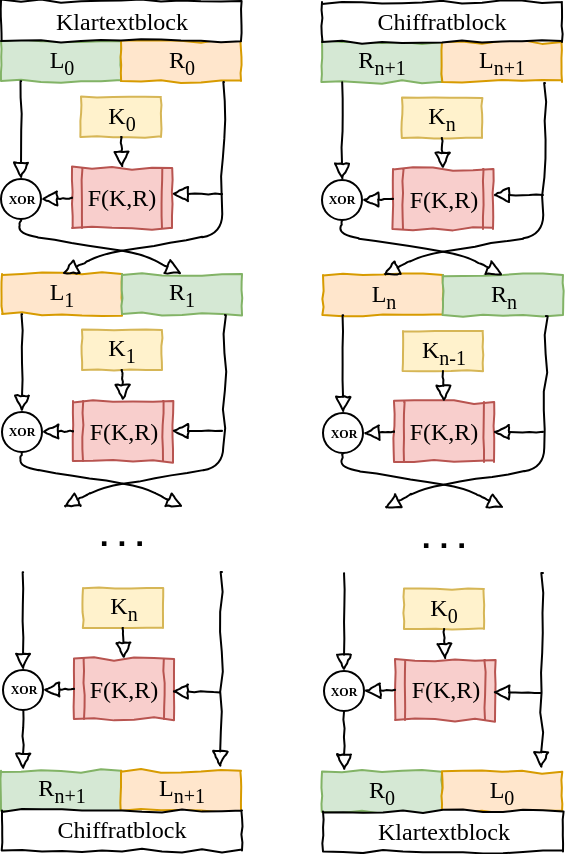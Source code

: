 <mxfile version="11.3.0" type="device" pages="1"><diagram id="tK-2HApjOKU55LRS7kek" name="Page-1"><mxGraphModel dx="486" dy="579" grid="1" gridSize="10" guides="1" tooltips="1" connect="1" arrows="1" fold="1" page="1" pageScale="1" pageWidth="827" pageHeight="1169" math="0" shadow="0"><root><mxCell id="0"/><mxCell id="1" parent="0"/><mxCell id="_WIqXH8ACgMXZHVtgh_X-2" value="L&lt;sub&gt;0&lt;/sub&gt;" style="rounded=0;whiteSpace=wrap;html=1;comic=1;fontFamily=Comic Sans MS;fillColor=#d5e8d4;strokeColor=#82b366;" parent="1" vertex="1"><mxGeometry x="79.5" y="43.5" width="60" height="20" as="geometry"/></mxCell><mxCell id="_WIqXH8ACgMXZHVtgh_X-3" value="R&lt;sub&gt;0&lt;/sub&gt;" style="rounded=0;whiteSpace=wrap;html=1;comic=1;fontFamily=Comic Sans MS;fillColor=#ffe6cc;strokeColor=#d79b00;" parent="1" vertex="1"><mxGeometry x="139.5" y="43.5" width="60" height="20" as="geometry"/></mxCell><mxCell id="_WIqXH8ACgMXZHVtgh_X-4" value="K&lt;sub&gt;0&lt;/sub&gt;" style="rounded=0;whiteSpace=wrap;html=1;comic=1;fontFamily=Comic Sans MS;fillColor=#fff2cc;strokeColor=#d6b656;" parent="1" vertex="1"><mxGeometry x="119.5" y="71.5" width="40" height="20" as="geometry"/></mxCell><mxCell id="_WIqXH8ACgMXZHVtgh_X-5" value="XOR" style="ellipse;whiteSpace=wrap;html=1;comic=1;fontFamily=Comic Sans MS;fontSize=6;fontStyle=1" parent="1" vertex="1"><mxGeometry x="79.5" y="112.5" width="20" height="20" as="geometry"/></mxCell><mxCell id="_WIqXH8ACgMXZHVtgh_X-6" value="&lt;font style=&quot;font-size: 12px;&quot;&gt;F(K,R)&lt;/font&gt;" style="shape=process;whiteSpace=wrap;html=1;backgroundOutline=1;comic=1;fontFamily=Comic Sans MS;fontSize=12;fillColor=#f8cecc;strokeColor=#b85450;" parent="1" vertex="1"><mxGeometry x="115" y="107" width="50" height="30" as="geometry"/></mxCell><mxCell id="_WIqXH8ACgMXZHVtgh_X-7" value="" style="endArrow=block;html=1;fontFamily=Comic Sans MS;fontSize=12;exitX=0.5;exitY=1;exitDx=0;exitDy=0;entryX=0.5;entryY=0;entryDx=0;entryDy=0;comic=1;endFill=0;" parent="1" source="_WIqXH8ACgMXZHVtgh_X-4" target="_WIqXH8ACgMXZHVtgh_X-6" edge="1"><mxGeometry width="50" height="50" relative="1" as="geometry"><mxPoint x="80" y="210" as="sourcePoint"/><mxPoint x="150" y="100" as="targetPoint"/></mxGeometry></mxCell><mxCell id="_WIqXH8ACgMXZHVtgh_X-8" value="" style="endArrow=block;html=1;fontFamily=Comic Sans MS;fontSize=12;exitX=0.168;exitY=1.004;exitDx=0;exitDy=0;entryX=0.5;entryY=0;entryDx=0;entryDy=0;comic=1;endFill=0;exitPerimeter=0;" parent="1" target="_WIqXH8ACgMXZHVtgh_X-5" edge="1" source="_WIqXH8ACgMXZHVtgh_X-2"><mxGeometry width="50" height="50" relative="1" as="geometry"><mxPoint x="90" y="60" as="sourcePoint"/><mxPoint x="145.0" y="120" as="targetPoint"/></mxGeometry></mxCell><mxCell id="_WIqXH8ACgMXZHVtgh_X-9" value="" style="endArrow=block;html=1;fontFamily=Comic Sans MS;fontSize=12;exitX=0;exitY=0.5;exitDx=0;exitDy=0;entryX=1;entryY=0.5;entryDx=0;entryDy=0;comic=1;endFill=0;" parent="1" source="_WIqXH8ACgMXZHVtgh_X-6" target="_WIqXH8ACgMXZHVtgh_X-5" edge="1"><mxGeometry width="50" height="50" relative="1" as="geometry"><mxPoint x="160.0" y="107" as="sourcePoint"/><mxPoint x="160.0" y="127" as="targetPoint"/></mxGeometry></mxCell><mxCell id="JIH44mc3897YxsnAydP_-24" value="L&lt;sub&gt;1&lt;/sub&gt;" style="rounded=0;whiteSpace=wrap;html=1;comic=1;fontFamily=Comic Sans MS;fillColor=#ffe6cc;strokeColor=#d79b00;" vertex="1" parent="1"><mxGeometry x="80" y="160" width="60" height="20" as="geometry"/></mxCell><mxCell id="JIH44mc3897YxsnAydP_-25" value="R&lt;sub&gt;1&lt;/sub&gt;" style="rounded=0;whiteSpace=wrap;html=1;comic=1;fontFamily=Comic Sans MS;fillColor=#d5e8d4;strokeColor=#82b366;" vertex="1" parent="1"><mxGeometry x="140" y="160" width="60" height="20" as="geometry"/></mxCell><mxCell id="JIH44mc3897YxsnAydP_-26" value="K&lt;sub&gt;1&lt;/sub&gt;" style="rounded=0;whiteSpace=wrap;html=1;comic=1;fontFamily=Comic Sans MS;fillColor=#fff2cc;strokeColor=#d6b656;" vertex="1" parent="1"><mxGeometry x="120" y="188" width="40" height="20" as="geometry"/></mxCell><mxCell id="JIH44mc3897YxsnAydP_-27" value="XOR" style="ellipse;whiteSpace=wrap;html=1;comic=1;fontFamily=Comic Sans MS;fontSize=6;fontStyle=1" vertex="1" parent="1"><mxGeometry x="80" y="229" width="20" height="20" as="geometry"/></mxCell><mxCell id="JIH44mc3897YxsnAydP_-28" value="&lt;font style=&quot;font-size: 12px;&quot;&gt;F(K,R)&lt;/font&gt;" style="shape=process;whiteSpace=wrap;html=1;backgroundOutline=1;comic=1;fontFamily=Comic Sans MS;fontSize=12;fillColor=#f8cecc;strokeColor=#b85450;" vertex="1" parent="1"><mxGeometry x="115.5" y="223.5" width="50" height="30" as="geometry"/></mxCell><mxCell id="JIH44mc3897YxsnAydP_-29" value="" style="endArrow=block;html=1;fontFamily=Comic Sans MS;fontSize=12;exitX=0.5;exitY=1;exitDx=0;exitDy=0;entryX=0.5;entryY=0;entryDx=0;entryDy=0;comic=1;endFill=0;" edge="1" parent="1" source="JIH44mc3897YxsnAydP_-26" target="JIH44mc3897YxsnAydP_-28"><mxGeometry width="50" height="50" relative="1" as="geometry"><mxPoint x="80.5" y="326.5" as="sourcePoint"/><mxPoint x="150.5" y="216.5" as="targetPoint"/></mxGeometry></mxCell><mxCell id="JIH44mc3897YxsnAydP_-30" value="" style="endArrow=block;html=1;fontFamily=Comic Sans MS;fontSize=12;exitX=0.168;exitY=1.004;exitDx=0;exitDy=0;entryX=0.5;entryY=0;entryDx=0;entryDy=0;comic=1;endFill=0;exitPerimeter=0;" edge="1" parent="1" source="JIH44mc3897YxsnAydP_-24" target="JIH44mc3897YxsnAydP_-27"><mxGeometry width="50" height="50" relative="1" as="geometry"><mxPoint x="90.5" y="176.5" as="sourcePoint"/><mxPoint x="145.5" y="236.5" as="targetPoint"/></mxGeometry></mxCell><mxCell id="JIH44mc3897YxsnAydP_-31" value="" style="endArrow=block;html=1;fontFamily=Comic Sans MS;fontSize=12;exitX=0;exitY=0.5;exitDx=0;exitDy=0;entryX=1;entryY=0.5;entryDx=0;entryDy=0;comic=1;endFill=0;" edge="1" parent="1" source="JIH44mc3897YxsnAydP_-28" target="JIH44mc3897YxsnAydP_-27"><mxGeometry width="50" height="50" relative="1" as="geometry"><mxPoint x="160.5" y="223.5" as="sourcePoint"/><mxPoint x="160.5" y="243.5" as="targetPoint"/></mxGeometry></mxCell><mxCell id="JIH44mc3897YxsnAydP_-32" value="" style="endArrow=block;html=1;fontFamily=Comic Sans MS;fontSize=12;exitX=0.858;exitY=1.028;exitDx=0;exitDy=0;comic=1;endFill=0;exitPerimeter=0;" edge="1" parent="1" source="JIH44mc3897YxsnAydP_-25"><mxGeometry width="50" height="50" relative="1" as="geometry"><mxPoint x="191.32" y="176.5" as="sourcePoint"/><mxPoint x="110.5" y="276.5" as="targetPoint"/><Array as="points"><mxPoint x="190.5" y="256.5"/><mxPoint x="130.5" y="266.5"/></Array></mxGeometry></mxCell><mxCell id="JIH44mc3897YxsnAydP_-33" value="" style="endArrow=block;html=1;fontFamily=Comic Sans MS;fontSize=12;exitX=0.5;exitY=1;exitDx=0;exitDy=0;comic=1;endFill=0;" edge="1" parent="1" source="JIH44mc3897YxsnAydP_-27"><mxGeometry width="50" height="50" relative="1" as="geometry"><mxPoint x="89.82" y="252" as="sourcePoint"/><mxPoint x="170.5" y="276.5" as="targetPoint"/><Array as="points"><mxPoint x="88.5" y="256.5"/><mxPoint x="150.5" y="266.5"/></Array></mxGeometry></mxCell><mxCell id="_WIqXH8ACgMXZHVtgh_X-10" value="" style="endArrow=block;html=1;fontFamily=Comic Sans MS;fontSize=12;exitX=0.858;exitY=1.028;exitDx=0;exitDy=0;comic=1;endFill=0;exitPerimeter=0;" parent="1" edge="1" source="_WIqXH8ACgMXZHVtgh_X-3"><mxGeometry width="50" height="50" relative="1" as="geometry"><mxPoint x="190.82" y="60" as="sourcePoint"/><mxPoint x="110" y="160" as="targetPoint"/><Array as="points"><mxPoint x="190" y="140"/><mxPoint x="130" y="150"/></Array></mxGeometry></mxCell><mxCell id="JIH44mc3897YxsnAydP_-1" value="" style="endArrow=block;html=1;fontFamily=Comic Sans MS;fontSize=12;exitX=0.5;exitY=1;exitDx=0;exitDy=0;comic=1;endFill=0;" edge="1" parent="1" source="_WIqXH8ACgMXZHVtgh_X-5"><mxGeometry width="50" height="50" relative="1" as="geometry"><mxPoint x="89.32" y="135.5" as="sourcePoint"/><mxPoint x="170" y="160" as="targetPoint"/><Array as="points"><mxPoint x="88" y="140"/><mxPoint x="150" y="150"/></Array></mxGeometry></mxCell><mxCell id="JIH44mc3897YxsnAydP_-36" value="K&lt;sub&gt;n&lt;/sub&gt;" style="rounded=0;whiteSpace=wrap;html=1;comic=1;fontFamily=Comic Sans MS;fillColor=#fff2cc;strokeColor=#d6b656;" vertex="1" parent="1"><mxGeometry x="120.5" y="317" width="40" height="20" as="geometry"/></mxCell><mxCell id="JIH44mc3897YxsnAydP_-37" value="XOR" style="ellipse;whiteSpace=wrap;html=1;comic=1;fontFamily=Comic Sans MS;fontSize=6;fontStyle=1" vertex="1" parent="1"><mxGeometry x="80.5" y="358" width="20" height="20" as="geometry"/></mxCell><mxCell id="JIH44mc3897YxsnAydP_-38" value="&lt;font style=&quot;font-size: 12px;&quot;&gt;F(K,R)&lt;/font&gt;" style="shape=process;whiteSpace=wrap;html=1;backgroundOutline=1;comic=1;fontFamily=Comic Sans MS;fontSize=12;fillColor=#f8cecc;strokeColor=#b85450;" vertex="1" parent="1"><mxGeometry x="116" y="352.5" width="50" height="30" as="geometry"/></mxCell><mxCell id="JIH44mc3897YxsnAydP_-39" value="" style="endArrow=block;html=1;fontFamily=Comic Sans MS;fontSize=12;exitX=0.5;exitY=1;exitDx=0;exitDy=0;entryX=0.5;entryY=0;entryDx=0;entryDy=0;comic=1;endFill=0;" edge="1" parent="1" source="JIH44mc3897YxsnAydP_-36" target="JIH44mc3897YxsnAydP_-38"><mxGeometry width="50" height="50" relative="1" as="geometry"><mxPoint x="81" y="455.5" as="sourcePoint"/><mxPoint x="151" y="345.5" as="targetPoint"/></mxGeometry></mxCell><mxCell id="JIH44mc3897YxsnAydP_-40" value="" style="endArrow=block;html=1;fontFamily=Comic Sans MS;fontSize=12;exitX=0.168;exitY=1.004;exitDx=0;exitDy=0;entryX=0.5;entryY=0;entryDx=0;entryDy=0;comic=1;endFill=0;exitPerimeter=0;" edge="1" parent="1" target="JIH44mc3897YxsnAydP_-37"><mxGeometry width="50" height="50" relative="1" as="geometry"><mxPoint x="90.58" y="309.08" as="sourcePoint"/><mxPoint x="146.0" y="365.5" as="targetPoint"/></mxGeometry></mxCell><mxCell id="JIH44mc3897YxsnAydP_-41" value="" style="endArrow=block;html=1;fontFamily=Comic Sans MS;fontSize=12;exitX=0;exitY=0.5;exitDx=0;exitDy=0;entryX=1;entryY=0.5;entryDx=0;entryDy=0;comic=1;endFill=0;" edge="1" parent="1" source="JIH44mc3897YxsnAydP_-38" target="JIH44mc3897YxsnAydP_-37"><mxGeometry width="50" height="50" relative="1" as="geometry"><mxPoint x="161.0" y="352.5" as="sourcePoint"/><mxPoint x="161.0" y="372.5" as="targetPoint"/></mxGeometry></mxCell><mxCell id="JIH44mc3897YxsnAydP_-42" value="" style="endArrow=block;html=1;fontFamily=Comic Sans MS;fontSize=12;comic=1;endFill=0;entryX=0.825;entryY=-0.08;entryDx=0;entryDy=0;entryPerimeter=0;" edge="1" parent="1" target="JIH44mc3897YxsnAydP_-45"><mxGeometry width="50" height="50" relative="1" as="geometry"><mxPoint x="190" y="309" as="sourcePoint"/><mxPoint x="111" y="405.5" as="targetPoint"/></mxGeometry></mxCell><mxCell id="JIH44mc3897YxsnAydP_-43" value="" style="endArrow=block;html=1;fontFamily=Comic Sans MS;fontSize=12;exitX=0.5;exitY=1;exitDx=0;exitDy=0;comic=1;endFill=0;entryX=0.184;entryY=-0.025;entryDx=0;entryDy=0;entryPerimeter=0;" edge="1" parent="1" source="JIH44mc3897YxsnAydP_-37" target="JIH44mc3897YxsnAydP_-44"><mxGeometry width="50" height="50" relative="1" as="geometry"><mxPoint x="90.32" y="381" as="sourcePoint"/><mxPoint x="171" y="405.5" as="targetPoint"/></mxGeometry></mxCell><mxCell id="JIH44mc3897YxsnAydP_-44" value="R&lt;sub&gt;n+1&lt;/sub&gt;" style="rounded=0;whiteSpace=wrap;html=1;comic=1;fontFamily=Comic Sans MS;fillColor=#d5e8d4;strokeColor=#82b366;" vertex="1" parent="1"><mxGeometry x="79.5" y="408.429" width="60" height="20" as="geometry"/></mxCell><mxCell id="JIH44mc3897YxsnAydP_-45" value="L&lt;sub&gt;n+1&lt;/sub&gt;" style="rounded=0;whiteSpace=wrap;html=1;comic=1;fontFamily=Comic Sans MS;fillColor=#ffe6cc;strokeColor=#d79b00;" vertex="1" parent="1"><mxGeometry x="139.5" y="408.429" width="60" height="20" as="geometry"/></mxCell><mxCell id="JIH44mc3897YxsnAydP_-46" value="Chiffratblock" style="rounded=0;whiteSpace=wrap;html=1;comic=1;fontFamily=Comic Sans MS;" vertex="1" parent="1"><mxGeometry x="80" y="428.243" width="120" height="20" as="geometry"/></mxCell><mxCell id="JIH44mc3897YxsnAydP_-47" value="" style="endArrow=block;html=1;fontFamily=Comic Sans MS;fontSize=12;entryX=0.997;entryY=0.431;entryDx=0;entryDy=0;comic=1;endFill=0;entryPerimeter=0;" edge="1" parent="1" target="_WIqXH8ACgMXZHVtgh_X-6"><mxGeometry width="50" height="50" relative="1" as="geometry"><mxPoint x="190" y="120" as="sourcePoint"/><mxPoint x="170" y="120.5" as="targetPoint"/></mxGeometry></mxCell><mxCell id="JIH44mc3897YxsnAydP_-48" value="" style="endArrow=block;html=1;fontFamily=Comic Sans MS;fontSize=12;entryX=0.997;entryY=0.431;entryDx=0;entryDy=0;comic=1;endFill=0;entryPerimeter=0;" edge="1" parent="1"><mxGeometry width="50" height="50" relative="1" as="geometry"><mxPoint x="190" y="238.5" as="sourcePoint"/><mxPoint x="164.85" y="238.43" as="targetPoint"/></mxGeometry></mxCell><mxCell id="JIH44mc3897YxsnAydP_-49" value="" style="endArrow=block;html=1;fontFamily=Comic Sans MS;fontSize=12;entryX=0.997;entryY=0.431;entryDx=0;entryDy=0;comic=1;endFill=0;entryPerimeter=0;" edge="1" parent="1"><mxGeometry width="50" height="50" relative="1" as="geometry"><mxPoint x="189" y="369" as="sourcePoint"/><mxPoint x="164.85" y="368.652" as="targetPoint"/></mxGeometry></mxCell><mxCell id="_WIqXH8ACgMXZHVtgh_X-1" value="Klartextblock" style="rounded=0;whiteSpace=wrap;html=1;comic=1;fontFamily=Comic Sans MS;" parent="1" vertex="1"><mxGeometry x="79.5" y="23.5" width="120" height="20" as="geometry"/></mxCell><mxCell id="JIH44mc3897YxsnAydP_-50" value="&lt;font style=&quot;font-size: 16px&quot;&gt;&lt;b&gt;. . .&lt;/b&gt;&lt;/font&gt;" style="text;html=1;strokeColor=none;fillColor=none;align=center;verticalAlign=middle;whiteSpace=wrap;rounded=0;" vertex="1" parent="1"><mxGeometry x="120" y="280" width="40" height="20" as="geometry"/></mxCell><mxCell id="JIH44mc3897YxsnAydP_-51" value="R&lt;sub&gt;n+1&lt;/sub&gt;" style="rounded=0;whiteSpace=wrap;html=1;comic=1;fontFamily=Comic Sans MS;fillColor=#d5e8d4;strokeColor=#82b366;" vertex="1" parent="1"><mxGeometry x="240" y="44" width="60" height="20" as="geometry"/></mxCell><mxCell id="JIH44mc3897YxsnAydP_-52" value="L&lt;sub&gt;n+1&lt;/sub&gt;" style="rounded=0;whiteSpace=wrap;html=1;comic=1;fontFamily=Comic Sans MS;fillColor=#ffe6cc;strokeColor=#d79b00;" vertex="1" parent="1"><mxGeometry x="300" y="44" width="60" height="20" as="geometry"/></mxCell><mxCell id="JIH44mc3897YxsnAydP_-53" value="K&lt;sub&gt;n&lt;/sub&gt;" style="rounded=0;whiteSpace=wrap;html=1;comic=1;fontFamily=Comic Sans MS;fillColor=#fff2cc;strokeColor=#d6b656;" vertex="1" parent="1"><mxGeometry x="280" y="72" width="40" height="20" as="geometry"/></mxCell><mxCell id="JIH44mc3897YxsnAydP_-54" value="XOR" style="ellipse;whiteSpace=wrap;html=1;comic=1;fontFamily=Comic Sans MS;fontSize=6;fontStyle=1" vertex="1" parent="1"><mxGeometry x="240" y="113" width="20" height="20" as="geometry"/></mxCell><mxCell id="JIH44mc3897YxsnAydP_-55" value="&lt;font style=&quot;font-size: 12px;&quot;&gt;F(K,R)&lt;/font&gt;" style="shape=process;whiteSpace=wrap;html=1;backgroundOutline=1;comic=1;fontFamily=Comic Sans MS;fontSize=12;fillColor=#f8cecc;strokeColor=#b85450;" vertex="1" parent="1"><mxGeometry x="275.5" y="107.5" width="50" height="30" as="geometry"/></mxCell><mxCell id="JIH44mc3897YxsnAydP_-56" value="" style="endArrow=block;html=1;fontFamily=Comic Sans MS;fontSize=12;exitX=0.5;exitY=1;exitDx=0;exitDy=0;entryX=0.5;entryY=0;entryDx=0;entryDy=0;comic=1;endFill=0;" edge="1" parent="1" source="JIH44mc3897YxsnAydP_-53" target="JIH44mc3897YxsnAydP_-55"><mxGeometry width="50" height="50" relative="1" as="geometry"><mxPoint x="240.5" y="210.5" as="sourcePoint"/><mxPoint x="310.5" y="100.5" as="targetPoint"/></mxGeometry></mxCell><mxCell id="JIH44mc3897YxsnAydP_-57" value="" style="endArrow=block;html=1;fontFamily=Comic Sans MS;fontSize=12;exitX=0.168;exitY=1.004;exitDx=0;exitDy=0;entryX=0.5;entryY=0;entryDx=0;entryDy=0;comic=1;endFill=0;exitPerimeter=0;" edge="1" parent="1" source="JIH44mc3897YxsnAydP_-51" target="JIH44mc3897YxsnAydP_-54"><mxGeometry width="50" height="50" relative="1" as="geometry"><mxPoint x="250.5" y="60.5" as="sourcePoint"/><mxPoint x="305.5" y="120.5" as="targetPoint"/></mxGeometry></mxCell><mxCell id="JIH44mc3897YxsnAydP_-58" value="" style="endArrow=block;html=1;fontFamily=Comic Sans MS;fontSize=12;exitX=0;exitY=0.5;exitDx=0;exitDy=0;entryX=1;entryY=0.5;entryDx=0;entryDy=0;comic=1;endFill=0;" edge="1" parent="1" source="JIH44mc3897YxsnAydP_-55" target="JIH44mc3897YxsnAydP_-54"><mxGeometry width="50" height="50" relative="1" as="geometry"><mxPoint x="320.5" y="107.5" as="sourcePoint"/><mxPoint x="320.5" y="127.5" as="targetPoint"/></mxGeometry></mxCell><mxCell id="JIH44mc3897YxsnAydP_-59" value="L&lt;sub&gt;n&lt;/sub&gt;" style="rounded=0;whiteSpace=wrap;html=1;comic=1;fontFamily=Comic Sans MS;fillColor=#ffe6cc;strokeColor=#d79b00;" vertex="1" parent="1"><mxGeometry x="240.5" y="160.5" width="60" height="20" as="geometry"/></mxCell><mxCell id="JIH44mc3897YxsnAydP_-60" value="R&lt;sub&gt;n&lt;/sub&gt;" style="rounded=0;whiteSpace=wrap;html=1;comic=1;fontFamily=Comic Sans MS;fillColor=#d5e8d4;strokeColor=#82b366;" vertex="1" parent="1"><mxGeometry x="300.5" y="160.5" width="60" height="20" as="geometry"/></mxCell><mxCell id="JIH44mc3897YxsnAydP_-61" value="K&lt;sub&gt;n-1&lt;/sub&gt;" style="rounded=0;whiteSpace=wrap;html=1;comic=1;fontFamily=Comic Sans MS;fillColor=#fff2cc;strokeColor=#d6b656;" vertex="1" parent="1"><mxGeometry x="280.5" y="188.5" width="40" height="20" as="geometry"/></mxCell><mxCell id="JIH44mc3897YxsnAydP_-62" value="XOR" style="ellipse;whiteSpace=wrap;html=1;comic=1;fontFamily=Comic Sans MS;fontSize=6;fontStyle=1" vertex="1" parent="1"><mxGeometry x="240.5" y="229.5" width="20" height="20" as="geometry"/></mxCell><mxCell id="JIH44mc3897YxsnAydP_-63" value="&lt;font style=&quot;font-size: 12px;&quot;&gt;F(K,R)&lt;/font&gt;" style="shape=process;whiteSpace=wrap;html=1;backgroundOutline=1;comic=1;fontFamily=Comic Sans MS;fontSize=12;fillColor=#f8cecc;strokeColor=#b85450;" vertex="1" parent="1"><mxGeometry x="276" y="224" width="50" height="30" as="geometry"/></mxCell><mxCell id="JIH44mc3897YxsnAydP_-64" value="" style="endArrow=block;html=1;fontFamily=Comic Sans MS;fontSize=12;exitX=0.5;exitY=1;exitDx=0;exitDy=0;entryX=0.5;entryY=0;entryDx=0;entryDy=0;comic=1;endFill=0;" edge="1" parent="1" source="JIH44mc3897YxsnAydP_-61" target="JIH44mc3897YxsnAydP_-63"><mxGeometry width="50" height="50" relative="1" as="geometry"><mxPoint x="241" y="327" as="sourcePoint"/><mxPoint x="311" y="217" as="targetPoint"/></mxGeometry></mxCell><mxCell id="JIH44mc3897YxsnAydP_-65" value="" style="endArrow=block;html=1;fontFamily=Comic Sans MS;fontSize=12;exitX=0.168;exitY=1.004;exitDx=0;exitDy=0;entryX=0.5;entryY=0;entryDx=0;entryDy=0;comic=1;endFill=0;exitPerimeter=0;" edge="1" parent="1" source="JIH44mc3897YxsnAydP_-59" target="JIH44mc3897YxsnAydP_-62"><mxGeometry width="50" height="50" relative="1" as="geometry"><mxPoint x="251" y="177" as="sourcePoint"/><mxPoint x="306.0" y="237" as="targetPoint"/></mxGeometry></mxCell><mxCell id="JIH44mc3897YxsnAydP_-66" value="" style="endArrow=block;html=1;fontFamily=Comic Sans MS;fontSize=12;exitX=0;exitY=0.5;exitDx=0;exitDy=0;entryX=1;entryY=0.5;entryDx=0;entryDy=0;comic=1;endFill=0;" edge="1" parent="1" source="JIH44mc3897YxsnAydP_-63" target="JIH44mc3897YxsnAydP_-62"><mxGeometry width="50" height="50" relative="1" as="geometry"><mxPoint x="321.0" y="224" as="sourcePoint"/><mxPoint x="321.0" y="244" as="targetPoint"/></mxGeometry></mxCell><mxCell id="JIH44mc3897YxsnAydP_-67" value="" style="endArrow=block;html=1;fontFamily=Comic Sans MS;fontSize=12;exitX=0.858;exitY=1.028;exitDx=0;exitDy=0;comic=1;endFill=0;exitPerimeter=0;" edge="1" parent="1" source="JIH44mc3897YxsnAydP_-60"><mxGeometry width="50" height="50" relative="1" as="geometry"><mxPoint x="351.82" y="177" as="sourcePoint"/><mxPoint x="271" y="277" as="targetPoint"/><Array as="points"><mxPoint x="351" y="257"/><mxPoint x="291" y="267"/></Array></mxGeometry></mxCell><mxCell id="JIH44mc3897YxsnAydP_-68" value="" style="endArrow=block;html=1;fontFamily=Comic Sans MS;fontSize=12;exitX=0.5;exitY=1;exitDx=0;exitDy=0;comic=1;endFill=0;" edge="1" parent="1" source="JIH44mc3897YxsnAydP_-62"><mxGeometry width="50" height="50" relative="1" as="geometry"><mxPoint x="250.32" y="252.5" as="sourcePoint"/><mxPoint x="331" y="277" as="targetPoint"/><Array as="points"><mxPoint x="249" y="257"/><mxPoint x="311" y="267"/></Array></mxGeometry></mxCell><mxCell id="JIH44mc3897YxsnAydP_-69" value="" style="endArrow=block;html=1;fontFamily=Comic Sans MS;fontSize=12;exitX=0.858;exitY=1.028;exitDx=0;exitDy=0;comic=1;endFill=0;exitPerimeter=0;" edge="1" parent="1" source="JIH44mc3897YxsnAydP_-52"><mxGeometry width="50" height="50" relative="1" as="geometry"><mxPoint x="351.32" y="60.5" as="sourcePoint"/><mxPoint x="270.5" y="160.5" as="targetPoint"/><Array as="points"><mxPoint x="350.5" y="140.5"/><mxPoint x="290.5" y="150.5"/></Array></mxGeometry></mxCell><mxCell id="JIH44mc3897YxsnAydP_-70" value="" style="endArrow=block;html=1;fontFamily=Comic Sans MS;fontSize=12;exitX=0.5;exitY=1;exitDx=0;exitDy=0;comic=1;endFill=0;" edge="1" parent="1" source="JIH44mc3897YxsnAydP_-54"><mxGeometry width="50" height="50" relative="1" as="geometry"><mxPoint x="249.82" y="136" as="sourcePoint"/><mxPoint x="330.5" y="160.5" as="targetPoint"/><Array as="points"><mxPoint x="248.5" y="140.5"/><mxPoint x="310.5" y="150.5"/></Array></mxGeometry></mxCell><mxCell id="JIH44mc3897YxsnAydP_-71" value="K&lt;sub&gt;0&lt;/sub&gt;" style="rounded=0;whiteSpace=wrap;html=1;comic=1;fontFamily=Comic Sans MS;fillColor=#fff2cc;strokeColor=#d6b656;" vertex="1" parent="1"><mxGeometry x="281" y="317.5" width="40" height="20" as="geometry"/></mxCell><mxCell id="JIH44mc3897YxsnAydP_-72" value="XOR" style="ellipse;whiteSpace=wrap;html=1;comic=1;fontFamily=Comic Sans MS;fontSize=6;fontStyle=1" vertex="1" parent="1"><mxGeometry x="241" y="358.5" width="20" height="20" as="geometry"/></mxCell><mxCell id="JIH44mc3897YxsnAydP_-73" value="&lt;font style=&quot;font-size: 12px;&quot;&gt;F(K,R)&lt;/font&gt;" style="shape=process;whiteSpace=wrap;html=1;backgroundOutline=1;comic=1;fontFamily=Comic Sans MS;fontSize=12;fillColor=#f8cecc;strokeColor=#b85450;" vertex="1" parent="1"><mxGeometry x="276.5" y="353" width="50" height="30" as="geometry"/></mxCell><mxCell id="JIH44mc3897YxsnAydP_-74" value="" style="endArrow=block;html=1;fontFamily=Comic Sans MS;fontSize=12;exitX=0.5;exitY=1;exitDx=0;exitDy=0;entryX=0.5;entryY=0;entryDx=0;entryDy=0;comic=1;endFill=0;" edge="1" parent="1" source="JIH44mc3897YxsnAydP_-71" target="JIH44mc3897YxsnAydP_-73"><mxGeometry width="50" height="50" relative="1" as="geometry"><mxPoint x="241.5" y="456" as="sourcePoint"/><mxPoint x="311.5" y="346" as="targetPoint"/></mxGeometry></mxCell><mxCell id="JIH44mc3897YxsnAydP_-75" value="" style="endArrow=block;html=1;fontFamily=Comic Sans MS;fontSize=12;exitX=0.168;exitY=1.004;exitDx=0;exitDy=0;entryX=0.5;entryY=0;entryDx=0;entryDy=0;comic=1;endFill=0;exitPerimeter=0;" edge="1" parent="1" target="JIH44mc3897YxsnAydP_-72"><mxGeometry width="50" height="50" relative="1" as="geometry"><mxPoint x="251.08" y="309.58" as="sourcePoint"/><mxPoint x="306.5" y="366" as="targetPoint"/></mxGeometry></mxCell><mxCell id="JIH44mc3897YxsnAydP_-76" value="" style="endArrow=block;html=1;fontFamily=Comic Sans MS;fontSize=12;exitX=0;exitY=0.5;exitDx=0;exitDy=0;entryX=1;entryY=0.5;entryDx=0;entryDy=0;comic=1;endFill=0;" edge="1" parent="1" source="JIH44mc3897YxsnAydP_-73" target="JIH44mc3897YxsnAydP_-72"><mxGeometry width="50" height="50" relative="1" as="geometry"><mxPoint x="321.5" y="353" as="sourcePoint"/><mxPoint x="321.5" y="373" as="targetPoint"/></mxGeometry></mxCell><mxCell id="JIH44mc3897YxsnAydP_-77" value="" style="endArrow=block;html=1;fontFamily=Comic Sans MS;fontSize=12;comic=1;endFill=0;entryX=0.825;entryY=-0.08;entryDx=0;entryDy=0;entryPerimeter=0;" edge="1" parent="1" target="JIH44mc3897YxsnAydP_-80"><mxGeometry width="50" height="50" relative="1" as="geometry"><mxPoint x="350.5" y="309.5" as="sourcePoint"/><mxPoint x="271.5" y="406" as="targetPoint"/></mxGeometry></mxCell><mxCell id="JIH44mc3897YxsnAydP_-78" value="" style="endArrow=block;html=1;fontFamily=Comic Sans MS;fontSize=12;exitX=0.5;exitY=1;exitDx=0;exitDy=0;comic=1;endFill=0;entryX=0.184;entryY=-0.025;entryDx=0;entryDy=0;entryPerimeter=0;" edge="1" parent="1" source="JIH44mc3897YxsnAydP_-72" target="JIH44mc3897YxsnAydP_-79"><mxGeometry width="50" height="50" relative="1" as="geometry"><mxPoint x="250.82" y="381.5" as="sourcePoint"/><mxPoint x="331.5" y="406" as="targetPoint"/></mxGeometry></mxCell><mxCell id="JIH44mc3897YxsnAydP_-79" value="R&lt;sub&gt;0&lt;/sub&gt;" style="rounded=0;whiteSpace=wrap;html=1;comic=1;fontFamily=Comic Sans MS;fillColor=#d5e8d4;strokeColor=#82b366;" vertex="1" parent="1"><mxGeometry x="240" y="408.929" width="60" height="20" as="geometry"/></mxCell><mxCell id="JIH44mc3897YxsnAydP_-80" value="L&lt;sub&gt;0&lt;/sub&gt;" style="rounded=0;whiteSpace=wrap;html=1;comic=1;fontFamily=Comic Sans MS;fillColor=#ffe6cc;strokeColor=#d79b00;" vertex="1" parent="1"><mxGeometry x="300" y="408.929" width="60" height="20" as="geometry"/></mxCell><mxCell id="JIH44mc3897YxsnAydP_-81" value="Klartextblock" style="rounded=0;whiteSpace=wrap;html=1;comic=1;fontFamily=Comic Sans MS;" vertex="1" parent="1"><mxGeometry x="240.5" y="428.743" width="120" height="20" as="geometry"/></mxCell><mxCell id="JIH44mc3897YxsnAydP_-82" value="" style="endArrow=block;html=1;fontFamily=Comic Sans MS;fontSize=12;entryX=0.997;entryY=0.431;entryDx=0;entryDy=0;comic=1;endFill=0;entryPerimeter=0;" edge="1" parent="1" target="JIH44mc3897YxsnAydP_-55"><mxGeometry width="50" height="50" relative="1" as="geometry"><mxPoint x="350.5" y="120.5" as="sourcePoint"/><mxPoint x="330.5" y="121" as="targetPoint"/></mxGeometry></mxCell><mxCell id="JIH44mc3897YxsnAydP_-83" value="" style="endArrow=block;html=1;fontFamily=Comic Sans MS;fontSize=12;entryX=0.997;entryY=0.431;entryDx=0;entryDy=0;comic=1;endFill=0;entryPerimeter=0;" edge="1" parent="1"><mxGeometry width="50" height="50" relative="1" as="geometry"><mxPoint x="350.5" y="239" as="sourcePoint"/><mxPoint x="325.35" y="238.93" as="targetPoint"/></mxGeometry></mxCell><mxCell id="JIH44mc3897YxsnAydP_-84" value="" style="endArrow=block;html=1;fontFamily=Comic Sans MS;fontSize=12;entryX=0.997;entryY=0.431;entryDx=0;entryDy=0;comic=1;endFill=0;entryPerimeter=0;" edge="1" parent="1"><mxGeometry width="50" height="50" relative="1" as="geometry"><mxPoint x="349.5" y="369.5" as="sourcePoint"/><mxPoint x="325.35" y="369.152" as="targetPoint"/></mxGeometry></mxCell><mxCell id="JIH44mc3897YxsnAydP_-85" value="Chiffratblock" style="rounded=0;whiteSpace=wrap;html=1;comic=1;fontFamily=Comic Sans MS;" vertex="1" parent="1"><mxGeometry x="240" y="24" width="120" height="20" as="geometry"/></mxCell><mxCell id="JIH44mc3897YxsnAydP_-86" value="&lt;font style=&quot;font-size: 16px&quot;&gt;&lt;b&gt;. . .&lt;/b&gt;&lt;/font&gt;" style="text;html=1;strokeColor=none;fillColor=none;align=center;verticalAlign=middle;whiteSpace=wrap;rounded=0;" vertex="1" parent="1"><mxGeometry x="280.5" y="280.5" width="40" height="20" as="geometry"/></mxCell></root></mxGraphModel></diagram></mxfile>